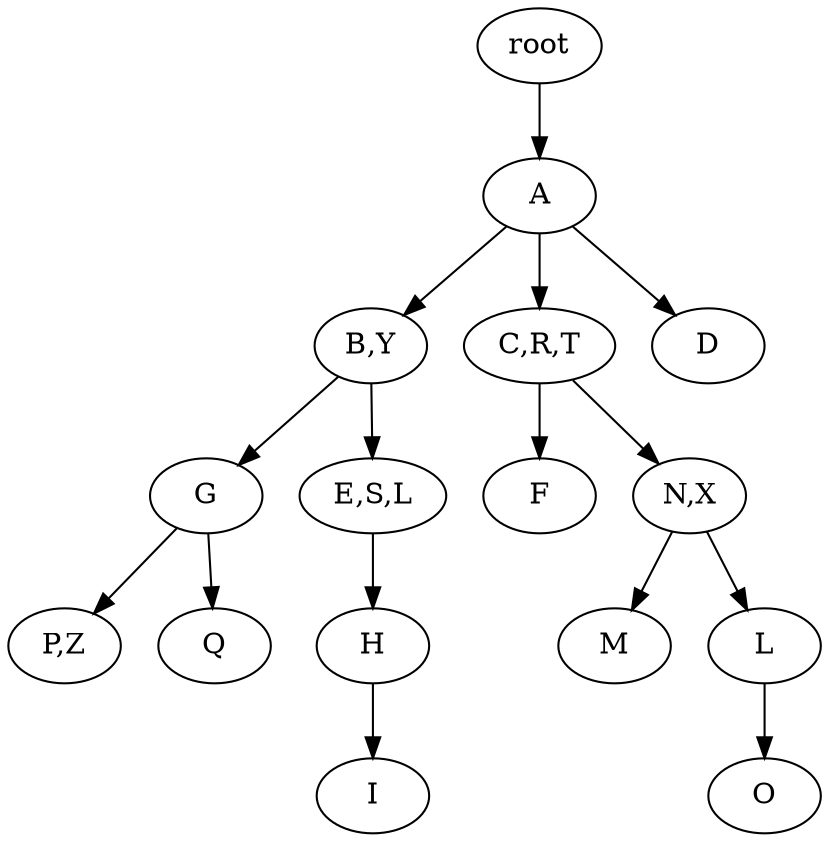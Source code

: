 strict digraph G {
	graph [name=G];
	0	 [label=root];
	1	 [label=A];
	0 -> 1;
	2	 [label="B,Y"];
	1 -> 2;
	3	 [label="C,R,T"];
	1 -> 3;
	7	 [label=D];
	1 -> 7;
	4	 [label=G];
	2 -> 4;
	5	 [label="E,S,L"];
	2 -> 5;
	6	 [label=F];
	3 -> 6;
	10	 [label="N,X"];
	3 -> 10;
	14	 [label="P,Z"];
	4 -> 14;
	15	 [label=Q];
	4 -> 15;
	8	 [label=H];
	5 -> 8;
	9	 [label=I];
	8 -> 9;
	11	 [label=M];
	10 -> 11;
	12	 [label=L];
	10 -> 12;
	13	 [label=O];
	12 -> 13;
}
